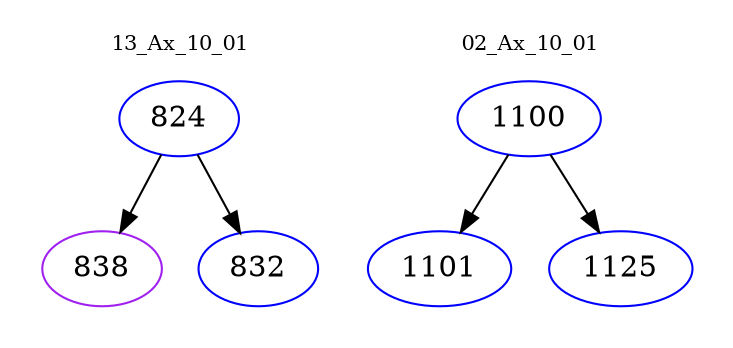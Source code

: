 digraph{
subgraph cluster_0 {
color = white
label = "13_Ax_10_01";
fontsize=10;
T0_824 [label="824", color="blue"]
T0_824 -> T0_838 [color="black"]
T0_838 [label="838", color="purple"]
T0_824 -> T0_832 [color="black"]
T0_832 [label="832", color="blue"]
}
subgraph cluster_1 {
color = white
label = "02_Ax_10_01";
fontsize=10;
T1_1100 [label="1100", color="blue"]
T1_1100 -> T1_1101 [color="black"]
T1_1101 [label="1101", color="blue"]
T1_1100 -> T1_1125 [color="black"]
T1_1125 [label="1125", color="blue"]
}
}
